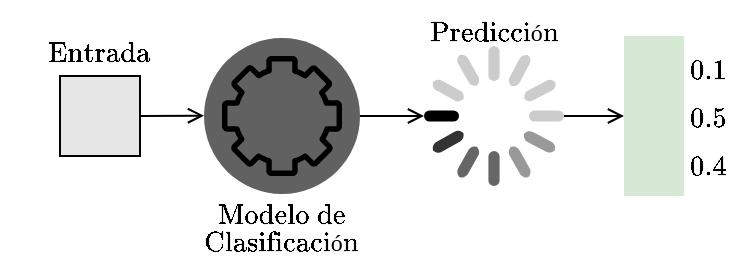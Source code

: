 <mxfile version="26.2.2">
  <diagram name="Page-1" id="_AxyACwRZ8hQc0Eg2rqU">
    <mxGraphModel dx="1606" dy="1061" grid="1" gridSize="10" guides="1" tooltips="1" connect="1" arrows="1" fold="1" page="1" pageScale="1" pageWidth="595" pageHeight="842" math="1" shadow="0">
      <root>
        <mxCell id="0" />
        <mxCell id="1" parent="0" />
        <mxCell id="VTfBhNd8e0zDPnXYmzr_-2" value="" style="ellipse;whiteSpace=wrap;html=1;aspect=fixed;fillColor=#616161;strokeColor=none;" vertex="1" parent="1">
          <mxGeometry x="-860" y="-144" width="78" height="78" as="geometry" />
        </mxCell>
        <mxCell id="VTfBhNd8e0zDPnXYmzr_-3" value="" style="sketch=0;outlineConnect=0;fontColor=#232F3E;gradientColor=none;fillColor=#000000;strokeColor=none;dashed=0;verticalLabelPosition=bottom;verticalAlign=top;align=center;html=1;fontSize=12;fontStyle=0;aspect=fixed;pointerEvents=1;shape=mxgraph.aws4.gear;" vertex="1" parent="1">
          <mxGeometry x="-851" y="-135" width="60" height="60" as="geometry" />
        </mxCell>
        <mxCell id="VTfBhNd8e0zDPnXYmzr_-4" value="" style="shape=image;html=1;verticalAlign=top;verticalLabelPosition=bottom;labelBackgroundColor=#ffffff;imageAspect=0;aspect=fixed;image=https://cdn0.iconfinder.com/data/icons/phosphor-light-vol-1/256/brain-light-128.png;imageBackground=#616161;" vertex="1" parent="1">
          <mxGeometry x="-837" y="-121" width="32" height="32" as="geometry" />
        </mxCell>
        <mxCell id="VTfBhNd8e0zDPnXYmzr_-5" value="" style="html=1;verticalLabelPosition=bottom;labelBackgroundColor=#ffffff;verticalAlign=top;shadow=0;dashed=0;strokeWidth=2;shape=mxgraph.ios7.misc.loading_circle;" vertex="1" parent="1">
          <mxGeometry x="-750" y="-140" width="70" height="70" as="geometry" />
        </mxCell>
        <mxCell id="VTfBhNd8e0zDPnXYmzr_-6" value="" style="rounded=0;whiteSpace=wrap;html=1;fillColor=#E6E6E6;strokeColor=default;" vertex="1" parent="1">
          <mxGeometry x="-932" y="-125" width="40" height="40" as="geometry" />
        </mxCell>
        <mxCell id="VTfBhNd8e0zDPnXYmzr_-20" value="" style="shape=image;html=1;verticalAlign=top;verticalLabelPosition=bottom;labelBackgroundColor=#ffffff;imageAspect=0;aspect=fixed;image=https://cdn3.iconfinder.com/data/icons/animals-105/150/icon_animal_girafa-128.png" vertex="1" parent="1">
          <mxGeometry x="-924" y="-117" width="24" height="24" as="geometry" />
        </mxCell>
        <mxCell id="VTfBhNd8e0zDPnXYmzr_-28" value="" style="endArrow=open;html=1;rounded=0;endFill=0;exitX=1;exitY=0.5;exitDx=0;exitDy=0;" edge="1" parent="1" source="VTfBhNd8e0zDPnXYmzr_-6">
          <mxGeometry width="50" height="50" relative="1" as="geometry">
            <mxPoint x="-910" y="-105.17" as="sourcePoint" />
            <mxPoint x="-860" y="-105.17" as="targetPoint" />
          </mxGeometry>
        </mxCell>
        <mxCell id="VTfBhNd8e0zDPnXYmzr_-30" value="" style="endArrow=open;html=1;rounded=0;exitX=1;exitY=0.5;exitDx=0;exitDy=0;entryX=0;entryY=0.5;entryDx=0;entryDy=0;entryPerimeter=0;endFill=0;" edge="1" parent="1" source="VTfBhNd8e0zDPnXYmzr_-2" target="VTfBhNd8e0zDPnXYmzr_-5">
          <mxGeometry width="50" height="50" relative="1" as="geometry">
            <mxPoint x="-750" as="sourcePoint" />
            <mxPoint x="-700" y="-50" as="targetPoint" />
          </mxGeometry>
        </mxCell>
        <mxCell id="VTfBhNd8e0zDPnXYmzr_-38" value="" style="endArrow=open;html=1;rounded=0;exitX=1;exitY=0.5;exitDx=0;exitDy=0;exitPerimeter=0;endFill=0;entryX=0.5;entryY=1;entryDx=0;entryDy=0;" edge="1" parent="1" source="VTfBhNd8e0zDPnXYmzr_-5" target="VTfBhNd8e0zDPnXYmzr_-39">
          <mxGeometry width="50" height="50" relative="1" as="geometry">
            <mxPoint x="-630" y="-80" as="sourcePoint" />
            <mxPoint x="-610" y="-105" as="targetPoint" />
          </mxGeometry>
        </mxCell>
        <mxCell id="VTfBhNd8e0zDPnXYmzr_-39" value="" style="rounded=0;whiteSpace=wrap;html=1;fillColor=#D5E8D4;strokeColor=none;rotation=90;" vertex="1" parent="1">
          <mxGeometry x="-675" y="-120" width="80" height="30" as="geometry" />
        </mxCell>
        <mxCell id="VTfBhNd8e0zDPnXYmzr_-40" value="" style="shape=image;html=1;verticalAlign=top;verticalLabelPosition=bottom;labelBackgroundColor=#ffffff;imageAspect=0;aspect=fixed;image=https://cdn3.iconfinder.com/data/icons/animals-105/150/icon_animal_elefante-128.png" vertex="1" parent="1">
          <mxGeometry x="-645" y="-138.5" width="20" height="20" as="geometry" />
        </mxCell>
        <mxCell id="VTfBhNd8e0zDPnXYmzr_-41" value="" style="shape=image;html=1;verticalAlign=top;verticalLabelPosition=bottom;labelBackgroundColor=#ffffff;imageAspect=0;aspect=fixed;image=https://cdn3.iconfinder.com/data/icons/animals-105/150/icon_animal_girafa-128.png" vertex="1" parent="1">
          <mxGeometry x="-647" y="-116.5" width="24" height="24" as="geometry" />
        </mxCell>
        <mxCell id="VTfBhNd8e0zDPnXYmzr_-42" value="&lt;font style=&quot;font-size: 12px;&quot;&gt;$$0.1$$&lt;/font&gt;" style="text;html=1;align=center;verticalAlign=middle;whiteSpace=wrap;rounded=0;" vertex="1" parent="1">
          <mxGeometry x="-621.5" y="-136.5" width="27" height="16" as="geometry" />
        </mxCell>
        <mxCell id="VTfBhNd8e0zDPnXYmzr_-47" value="$$\text{Predicción}$$" style="text;html=1;align=center;verticalAlign=middle;whiteSpace=wrap;rounded=0;" vertex="1" parent="1">
          <mxGeometry x="-745" y="-162.5" width="60" height="30" as="geometry" />
        </mxCell>
        <mxCell id="VTfBhNd8e0zDPnXYmzr_-48" value="" style="shape=image;html=1;verticalAlign=top;verticalLabelPosition=bottom;labelBackgroundColor=#ffffff;imageAspect=0;aspect=fixed;image=https://cdn3.iconfinder.com/data/icons/animals-105/150/icon_animal_leao-128.png" vertex="1" parent="1">
          <mxGeometry x="-645" y="-90" width="20" height="20" as="geometry" />
        </mxCell>
        <mxCell id="VTfBhNd8e0zDPnXYmzr_-49" value="&lt;font style=&quot;font-size: 12px;&quot;&gt;$$0.5$$&lt;/font&gt;" style="text;html=1;align=center;verticalAlign=middle;whiteSpace=wrap;rounded=0;" vertex="1" parent="1">
          <mxGeometry x="-621.5" y="-112.5" width="27" height="16" as="geometry" />
        </mxCell>
        <mxCell id="VTfBhNd8e0zDPnXYmzr_-50" value="&lt;font style=&quot;font-size: 12px;&quot;&gt;$$0.4$$&lt;/font&gt;" style="text;html=1;align=center;verticalAlign=middle;whiteSpace=wrap;rounded=0;" vertex="1" parent="1">
          <mxGeometry x="-621.5" y="-88.5" width="27" height="16" as="geometry" />
        </mxCell>
        <mxCell id="VTfBhNd8e0zDPnXYmzr_-51" value="$$\text{Modelo de}$$" style="text;html=1;align=center;verticalAlign=middle;whiteSpace=wrap;rounded=0;" vertex="1" parent="1">
          <mxGeometry x="-851" y="-70" width="60" height="30" as="geometry" />
        </mxCell>
        <mxCell id="VTfBhNd8e0zDPnXYmzr_-52" value="$$\text{Clasificación}$$" style="text;html=1;align=center;verticalAlign=middle;whiteSpace=wrap;rounded=0;" vertex="1" parent="1">
          <mxGeometry x="-851" y="-57" width="60" height="30" as="geometry" />
        </mxCell>
        <mxCell id="VTfBhNd8e0zDPnXYmzr_-53" value="$$\text{Entrada}$$" style="text;html=1;align=center;verticalAlign=middle;whiteSpace=wrap;rounded=0;" vertex="1" parent="1">
          <mxGeometry x="-942" y="-151" width="60" height="30" as="geometry" />
        </mxCell>
      </root>
    </mxGraphModel>
  </diagram>
</mxfile>
